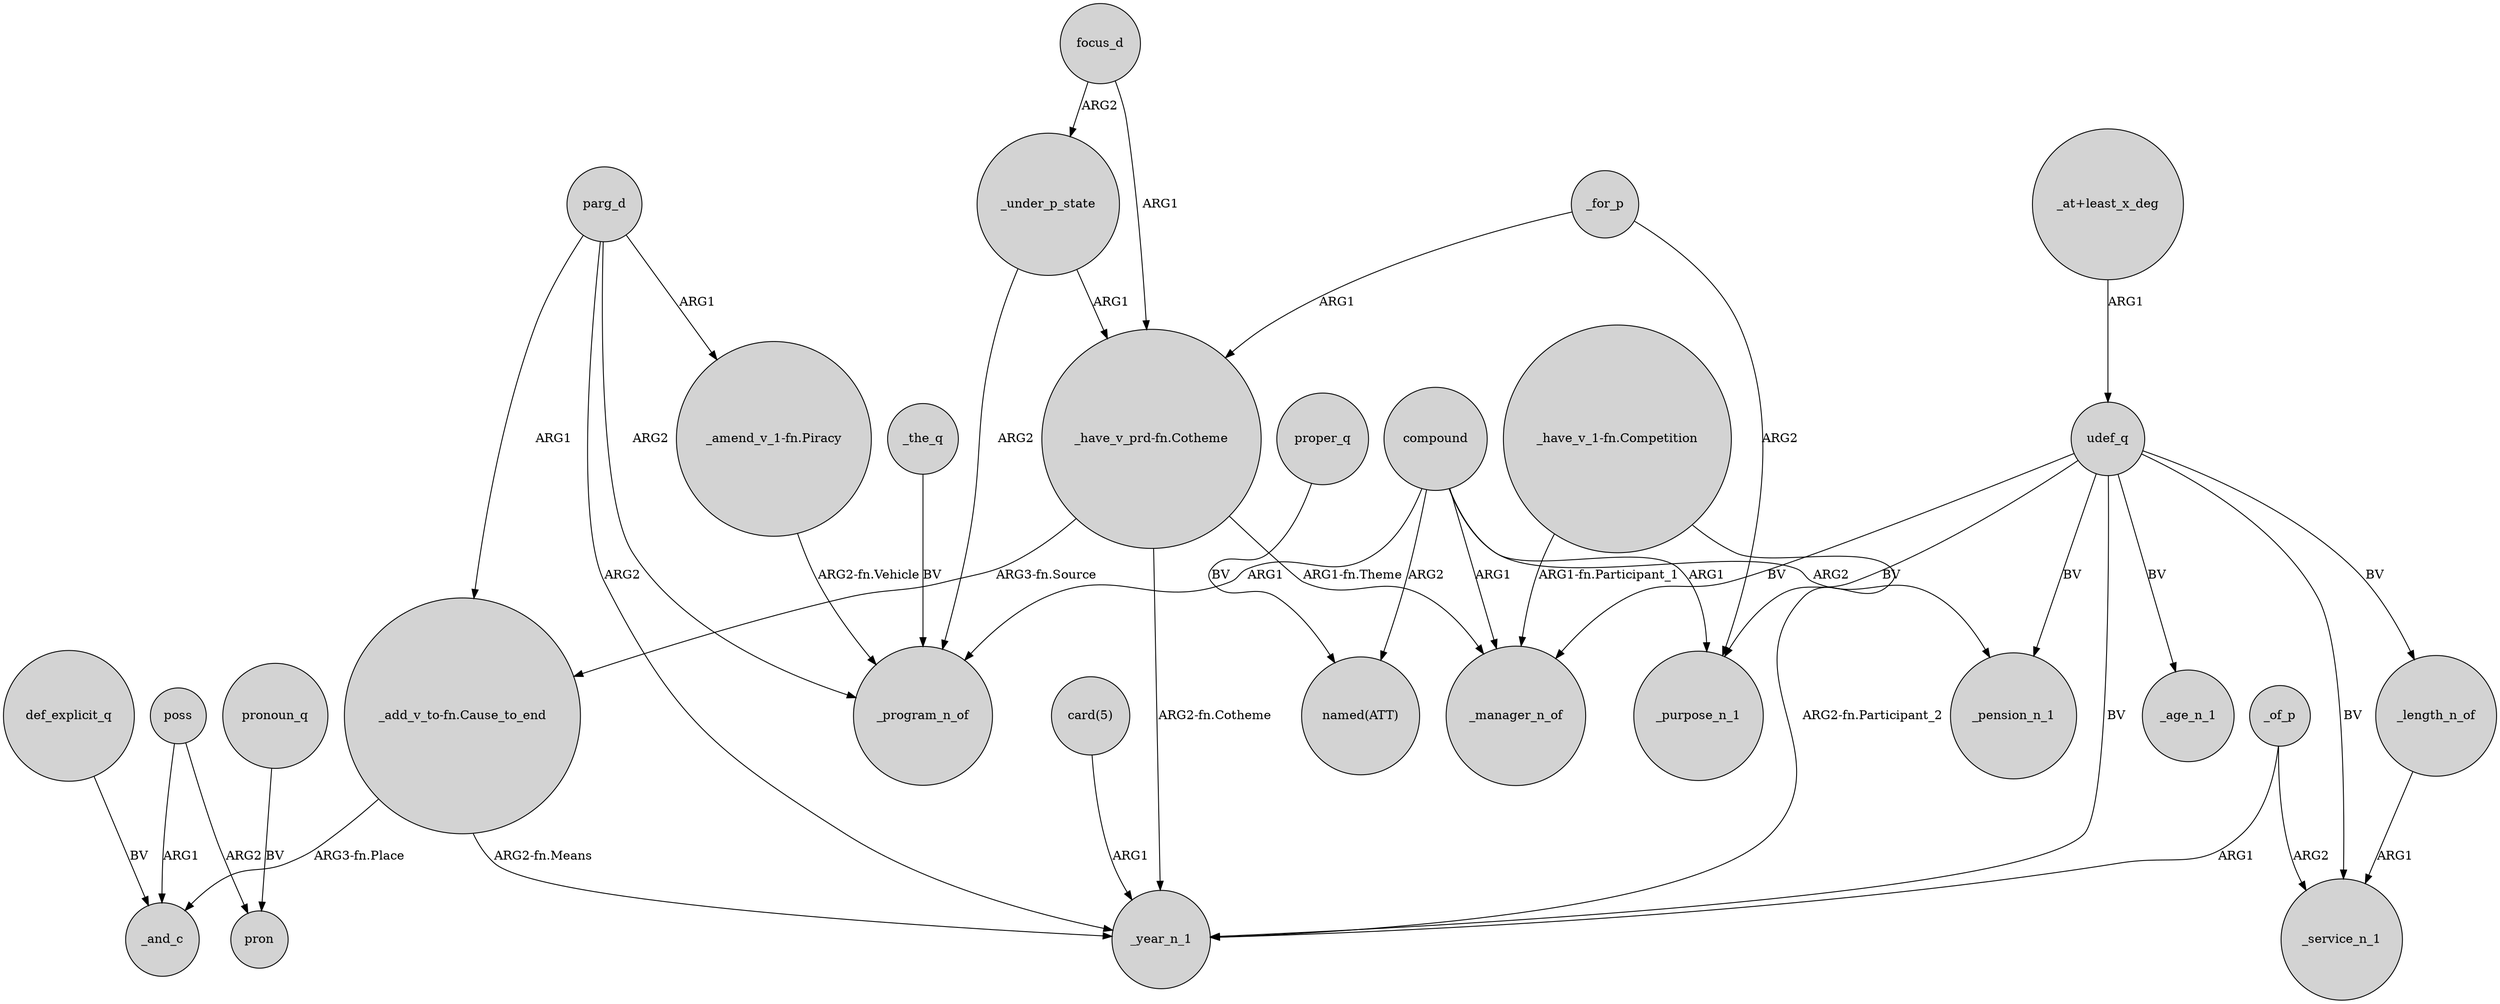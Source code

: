 digraph {
	node [shape=circle style=filled]
	"_have_v_1-fn.Competition" -> _year_n_1 [label="ARG2-fn.Participant_2"]
	proper_q -> "named(ATT)" [label=BV]
	udef_q -> _service_n_1 [label=BV]
	_under_p_state -> "_have_v_prd-fn.Cotheme" [label=ARG1]
	"_have_v_prd-fn.Cotheme" -> "_add_v_to-fn.Cause_to_end" [label="ARG3-fn.Source"]
	udef_q -> _manager_n_of [label=BV]
	"_have_v_prd-fn.Cotheme" -> _manager_n_of [label="ARG1-fn.Theme"]
	udef_q -> _age_n_1 [label=BV]
	parg_d -> "_amend_v_1-fn.Piracy" [label=ARG1]
	_length_n_of -> _service_n_1 [label=ARG1]
	udef_q -> _length_n_of [label=BV]
	udef_q -> _purpose_n_1 [label=BV]
	parg_d -> "_add_v_to-fn.Cause_to_end" [label=ARG1]
	"_have_v_1-fn.Competition" -> _manager_n_of [label="ARG1-fn.Participant_1"]
	def_explicit_q -> _and_c [label=BV]
	pronoun_q -> pron [label=BV]
	_for_p -> "_have_v_prd-fn.Cotheme" [label=ARG1]
	udef_q -> _pension_n_1 [label=BV]
	poss -> pron [label=ARG2]
	"_add_v_to-fn.Cause_to_end" -> _year_n_1 [label="ARG2-fn.Means"]
	compound -> _program_n_of [label=ARG1]
	poss -> _and_c [label=ARG1]
	_of_p -> _year_n_1 [label=ARG1]
	compound -> _purpose_n_1 [label=ARG1]
	"_amend_v_1-fn.Piracy" -> _program_n_of [label="ARG2-fn.Vehicle"]
	_for_p -> _purpose_n_1 [label=ARG2]
	_the_q -> _program_n_of [label=BV]
	_of_p -> _service_n_1 [label=ARG2]
	focus_d -> "_have_v_prd-fn.Cotheme" [label=ARG1]
	"_add_v_to-fn.Cause_to_end" -> _and_c [label="ARG3-fn.Place"]
	_under_p_state -> _program_n_of [label=ARG2]
	compound -> _pension_n_1 [label=ARG2]
	focus_d -> _under_p_state [label=ARG2]
	parg_d -> _program_n_of [label=ARG2]
	"card(5)" -> _year_n_1 [label=ARG1]
	"_at+least_x_deg" -> udef_q [label=ARG1]
	"_have_v_prd-fn.Cotheme" -> _year_n_1 [label="ARG2-fn.Cotheme"]
	udef_q -> _year_n_1 [label=BV]
	parg_d -> _year_n_1 [label=ARG2]
	compound -> _manager_n_of [label=ARG1]
	compound -> "named(ATT)" [label=ARG2]
}
